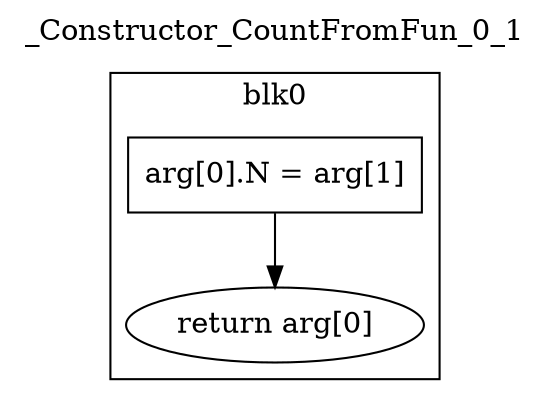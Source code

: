 digraph {
  rankdir=TB;
  b0_l0 -> b0_ret
  b0_l0 [label="arg[0].N = arg[1]\n", shape=box]
  b0_ret [label="return arg[0]"]
  subgraph cluster_b0 {
    label = "blk0";
    b0_l0;
    b0_ret;
  }
  labelloc="t"
  label="_Constructor_CountFromFun_0_1"
}